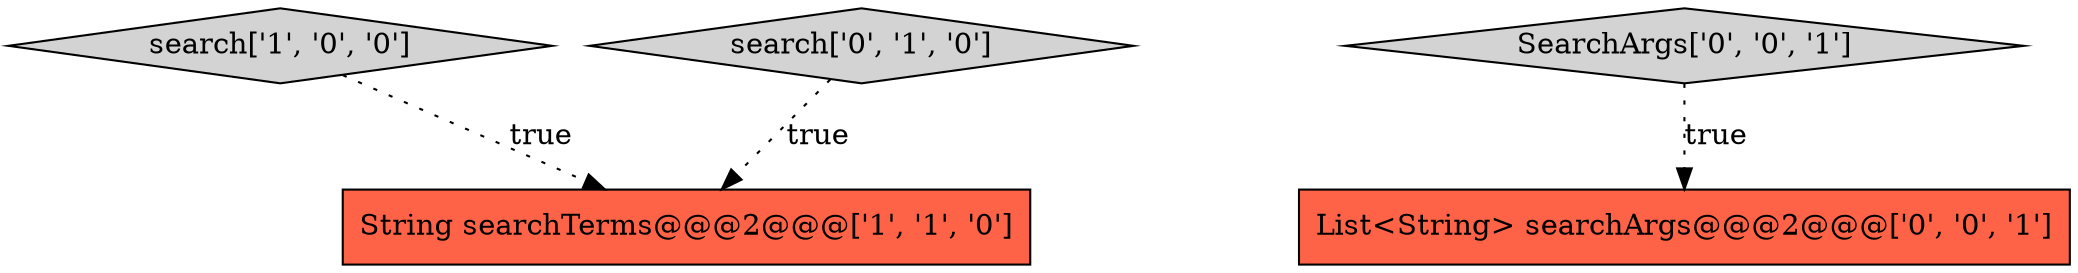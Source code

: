 digraph {
1 [style = filled, label = "String searchTerms@@@2@@@['1', '1', '0']", fillcolor = tomato, shape = box image = "AAA0AAABBB1BBB"];
3 [style = filled, label = "SearchArgs['0', '0', '1']", fillcolor = lightgray, shape = diamond image = "AAA0AAABBB3BBB"];
0 [style = filled, label = "search['1', '0', '0']", fillcolor = lightgray, shape = diamond image = "AAA0AAABBB1BBB"];
2 [style = filled, label = "search['0', '1', '0']", fillcolor = lightgray, shape = diamond image = "AAA0AAABBB2BBB"];
4 [style = filled, label = "List<String> searchArgs@@@2@@@['0', '0', '1']", fillcolor = tomato, shape = box image = "AAA0AAABBB3BBB"];
2->1 [style = dotted, label="true"];
0->1 [style = dotted, label="true"];
3->4 [style = dotted, label="true"];
}
